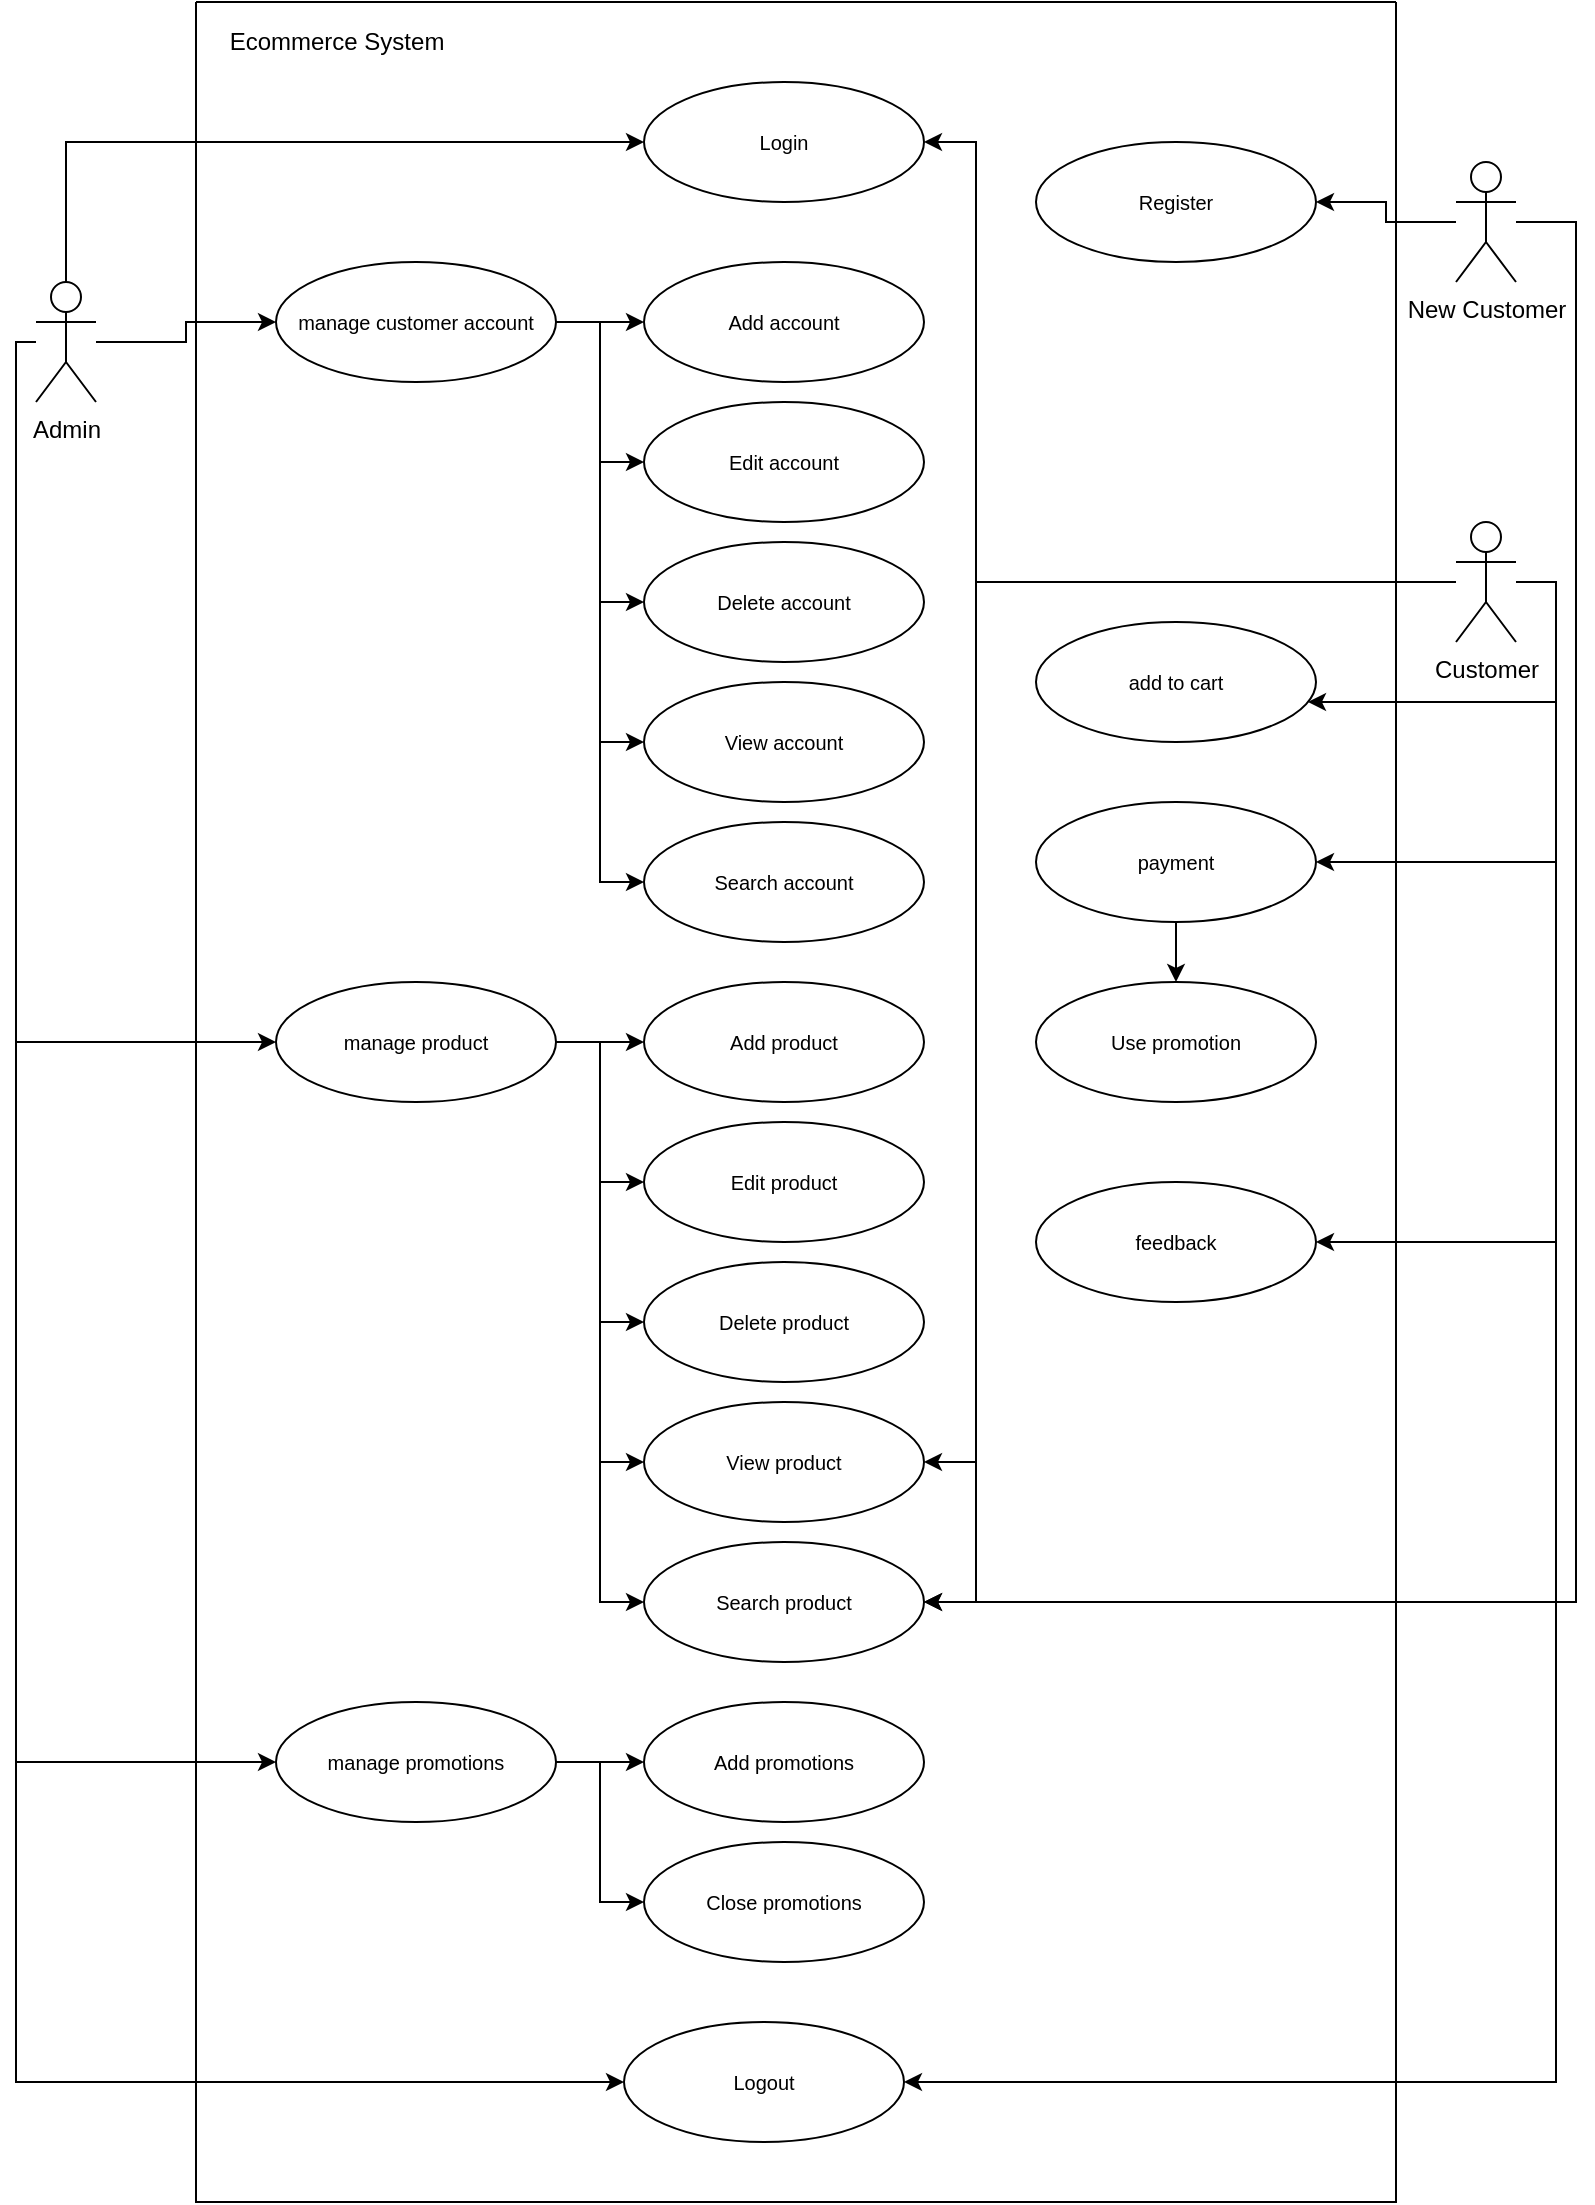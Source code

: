 <mxfile version="16.6.3" type="github">
  <diagram id="mk9DSF-6YiBiQLJr0Zbb" name="Page-1">
    <mxGraphModel dx="868" dy="450" grid="1" gridSize="10" guides="1" tooltips="1" connect="1" arrows="1" fold="1" page="1" pageScale="1" pageWidth="827" pageHeight="1169" math="0" shadow="0">
      <root>
        <mxCell id="0" />
        <mxCell id="1" parent="0" />
        <mxCell id="ATYJPNuXqiUJIcO5t8x_-5" style="edgeStyle=orthogonalEdgeStyle;rounded=0;orthogonalLoop=1;jettySize=auto;html=1;entryX=0;entryY=0.5;entryDx=0;entryDy=0;" parent="1" source="ATYJPNuXqiUJIcO5t8x_-1" target="ATYJPNuXqiUJIcO5t8x_-4" edge="1">
          <mxGeometry relative="1" as="geometry" />
        </mxCell>
        <mxCell id="ATYJPNuXqiUJIcO5t8x_-28" style="edgeStyle=orthogonalEdgeStyle;rounded=0;orthogonalLoop=1;jettySize=auto;html=1;exitX=0.5;exitY=0;exitDx=0;exitDy=0;exitPerimeter=0;entryX=0;entryY=0.5;entryDx=0;entryDy=0;fontSize=10;" parent="1" source="ATYJPNuXqiUJIcO5t8x_-1" target="ATYJPNuXqiUJIcO5t8x_-25" edge="1">
          <mxGeometry relative="1" as="geometry" />
        </mxCell>
        <mxCell id="ATYJPNuXqiUJIcO5t8x_-31" style="edgeStyle=orthogonalEdgeStyle;rounded=0;orthogonalLoop=1;jettySize=auto;html=1;entryX=0;entryY=0.5;entryDx=0;entryDy=0;fontSize=10;" parent="1" source="ATYJPNuXqiUJIcO5t8x_-1" target="ATYJPNuXqiUJIcO5t8x_-29" edge="1">
          <mxGeometry relative="1" as="geometry">
            <Array as="points">
              <mxPoint x="40" y="190" />
              <mxPoint x="40" y="540" />
            </Array>
          </mxGeometry>
        </mxCell>
        <mxCell id="ATYJPNuXqiUJIcO5t8x_-43" style="edgeStyle=orthogonalEdgeStyle;rounded=0;orthogonalLoop=1;jettySize=auto;html=1;entryX=0;entryY=0.5;entryDx=0;entryDy=0;fontSize=10;" parent="1" source="ATYJPNuXqiUJIcO5t8x_-1" target="ATYJPNuXqiUJIcO5t8x_-42" edge="1">
          <mxGeometry relative="1" as="geometry">
            <Array as="points">
              <mxPoint x="40" y="190" />
              <mxPoint x="40" y="1060" />
            </Array>
          </mxGeometry>
        </mxCell>
        <mxCell id="ATYJPNuXqiUJIcO5t8x_-1" value="Admin" style="shape=umlActor;verticalLabelPosition=bottom;verticalAlign=top;html=1;outlineConnect=0;" parent="1" vertex="1">
          <mxGeometry x="50" y="160" width="30" height="60" as="geometry" />
        </mxCell>
        <mxCell id="ATYJPNuXqiUJIcO5t8x_-6" value="" style="swimlane;startSize=0;" parent="1" vertex="1">
          <mxGeometry x="130" y="20" width="600" height="1100" as="geometry" />
        </mxCell>
        <mxCell id="ATYJPNuXqiUJIcO5t8x_-7" value="Ecommerce System" style="text;html=1;align=center;verticalAlign=middle;resizable=0;points=[];autosize=1;strokeColor=none;fillColor=none;" parent="ATYJPNuXqiUJIcO5t8x_-6" vertex="1">
          <mxGeometry x="10" y="10" width="120" height="20" as="geometry" />
        </mxCell>
        <mxCell id="ATYJPNuXqiUJIcO5t8x_-8" value="&lt;font style=&quot;font-size: 10px&quot;&gt;Edit account&lt;/font&gt;" style="ellipse;whiteSpace=wrap;html=1;fontSize=10;" parent="ATYJPNuXqiUJIcO5t8x_-6" vertex="1">
          <mxGeometry x="224" y="200" width="140" height="60" as="geometry" />
        </mxCell>
        <mxCell id="ATYJPNuXqiUJIcO5t8x_-14" value="&lt;font style=&quot;font-size: 10px&quot;&gt;Delete account&lt;/font&gt;" style="ellipse;whiteSpace=wrap;html=1;fontSize=10;" parent="ATYJPNuXqiUJIcO5t8x_-6" vertex="1">
          <mxGeometry x="224" y="270" width="140" height="60" as="geometry" />
        </mxCell>
        <mxCell id="ATYJPNuXqiUJIcO5t8x_-16" value="&lt;font style=&quot;font-size: 10px&quot;&gt;Add account&lt;/font&gt;" style="ellipse;whiteSpace=wrap;html=1;fontSize=10;" parent="ATYJPNuXqiUJIcO5t8x_-6" vertex="1">
          <mxGeometry x="224" y="130" width="140" height="60" as="geometry" />
        </mxCell>
        <mxCell id="ATYJPNuXqiUJIcO5t8x_-19" style="edgeStyle=orthogonalEdgeStyle;rounded=0;orthogonalLoop=1;jettySize=auto;html=1;exitX=1;exitY=0.5;exitDx=0;exitDy=0;entryX=0;entryY=0.5;entryDx=0;entryDy=0;fontSize=10;" parent="ATYJPNuXqiUJIcO5t8x_-6" source="ATYJPNuXqiUJIcO5t8x_-4" target="ATYJPNuXqiUJIcO5t8x_-18" edge="1">
          <mxGeometry relative="1" as="geometry" />
        </mxCell>
        <mxCell id="ATYJPNuXqiUJIcO5t8x_-21" style="edgeStyle=orthogonalEdgeStyle;rounded=0;orthogonalLoop=1;jettySize=auto;html=1;exitX=1;exitY=0.5;exitDx=0;exitDy=0;entryX=0;entryY=0.5;entryDx=0;entryDy=0;fontSize=10;" parent="ATYJPNuXqiUJIcO5t8x_-6" source="ATYJPNuXqiUJIcO5t8x_-4" target="ATYJPNuXqiUJIcO5t8x_-20" edge="1">
          <mxGeometry relative="1" as="geometry" />
        </mxCell>
        <mxCell id="ATYJPNuXqiUJIcO5t8x_-22" style="edgeStyle=orthogonalEdgeStyle;rounded=0;orthogonalLoop=1;jettySize=auto;html=1;exitX=1;exitY=0.5;exitDx=0;exitDy=0;entryX=0;entryY=0.5;entryDx=0;entryDy=0;fontSize=10;" parent="ATYJPNuXqiUJIcO5t8x_-6" source="ATYJPNuXqiUJIcO5t8x_-4" target="ATYJPNuXqiUJIcO5t8x_-8" edge="1">
          <mxGeometry relative="1" as="geometry" />
        </mxCell>
        <mxCell id="ATYJPNuXqiUJIcO5t8x_-24" style="edgeStyle=orthogonalEdgeStyle;rounded=0;orthogonalLoop=1;jettySize=auto;html=1;exitX=1;exitY=0.5;exitDx=0;exitDy=0;entryX=0;entryY=0.5;entryDx=0;entryDy=0;fontSize=10;" parent="ATYJPNuXqiUJIcO5t8x_-6" source="ATYJPNuXqiUJIcO5t8x_-4" target="ATYJPNuXqiUJIcO5t8x_-14" edge="1">
          <mxGeometry relative="1" as="geometry" />
        </mxCell>
        <mxCell id="ATYJPNuXqiUJIcO5t8x_-4" value="&lt;font style=&quot;font-size: 10px&quot;&gt;manage customer account&lt;/font&gt;" style="ellipse;whiteSpace=wrap;html=1;fontSize=10;" parent="ATYJPNuXqiUJIcO5t8x_-6" vertex="1">
          <mxGeometry x="40" y="130" width="140" height="60" as="geometry" />
        </mxCell>
        <mxCell id="ATYJPNuXqiUJIcO5t8x_-17" style="edgeStyle=orthogonalEdgeStyle;rounded=0;orthogonalLoop=1;jettySize=auto;html=1;exitX=1;exitY=0.5;exitDx=0;exitDy=0;entryX=0;entryY=0.5;entryDx=0;entryDy=0;fontSize=10;" parent="ATYJPNuXqiUJIcO5t8x_-6" source="ATYJPNuXqiUJIcO5t8x_-4" target="ATYJPNuXqiUJIcO5t8x_-16" edge="1">
          <mxGeometry relative="1" as="geometry" />
        </mxCell>
        <mxCell id="ATYJPNuXqiUJIcO5t8x_-18" value="&lt;font style=&quot;font-size: 10px&quot;&gt;View account&lt;/font&gt;" style="ellipse;whiteSpace=wrap;html=1;fontSize=10;" parent="ATYJPNuXqiUJIcO5t8x_-6" vertex="1">
          <mxGeometry x="224" y="340" width="140" height="60" as="geometry" />
        </mxCell>
        <mxCell id="ATYJPNuXqiUJIcO5t8x_-20" value="&lt;font style=&quot;font-size: 10px&quot;&gt;Search account&lt;/font&gt;" style="ellipse;whiteSpace=wrap;html=1;fontSize=10;" parent="ATYJPNuXqiUJIcO5t8x_-6" vertex="1">
          <mxGeometry x="224" y="410" width="140" height="60" as="geometry" />
        </mxCell>
        <mxCell id="ATYJPNuXqiUJIcO5t8x_-25" value="Login" style="ellipse;whiteSpace=wrap;html=1;fontSize=10;" parent="ATYJPNuXqiUJIcO5t8x_-6" vertex="1">
          <mxGeometry x="224" y="40" width="140" height="60" as="geometry" />
        </mxCell>
        <mxCell id="ATYJPNuXqiUJIcO5t8x_-37" style="edgeStyle=orthogonalEdgeStyle;rounded=0;orthogonalLoop=1;jettySize=auto;html=1;exitX=1;exitY=0.5;exitDx=0;exitDy=0;entryX=0;entryY=0.5;entryDx=0;entryDy=0;fontSize=10;" parent="ATYJPNuXqiUJIcO5t8x_-6" source="ATYJPNuXqiUJIcO5t8x_-29" target="ATYJPNuXqiUJIcO5t8x_-34" edge="1">
          <mxGeometry relative="1" as="geometry" />
        </mxCell>
        <mxCell id="ATYJPNuXqiUJIcO5t8x_-38" style="edgeStyle=orthogonalEdgeStyle;rounded=0;orthogonalLoop=1;jettySize=auto;html=1;exitX=1;exitY=0.5;exitDx=0;exitDy=0;entryX=0;entryY=0.5;entryDx=0;entryDy=0;fontSize=10;" parent="ATYJPNuXqiUJIcO5t8x_-6" source="ATYJPNuXqiUJIcO5t8x_-29" target="ATYJPNuXqiUJIcO5t8x_-32" edge="1">
          <mxGeometry relative="1" as="geometry">
            <Array as="points">
              <mxPoint x="202" y="520" />
              <mxPoint x="202" y="590" />
            </Array>
          </mxGeometry>
        </mxCell>
        <mxCell id="ATYJPNuXqiUJIcO5t8x_-39" style="edgeStyle=orthogonalEdgeStyle;rounded=0;orthogonalLoop=1;jettySize=auto;html=1;exitX=1;exitY=0.5;exitDx=0;exitDy=0;entryX=0;entryY=0.5;entryDx=0;entryDy=0;fontSize=10;" parent="ATYJPNuXqiUJIcO5t8x_-6" source="ATYJPNuXqiUJIcO5t8x_-29" target="ATYJPNuXqiUJIcO5t8x_-33" edge="1">
          <mxGeometry relative="1" as="geometry" />
        </mxCell>
        <mxCell id="ATYJPNuXqiUJIcO5t8x_-40" style="edgeStyle=orthogonalEdgeStyle;rounded=0;orthogonalLoop=1;jettySize=auto;html=1;exitX=1;exitY=0.5;exitDx=0;exitDy=0;entryX=0;entryY=0.5;entryDx=0;entryDy=0;fontSize=10;" parent="ATYJPNuXqiUJIcO5t8x_-6" source="ATYJPNuXqiUJIcO5t8x_-29" target="ATYJPNuXqiUJIcO5t8x_-35" edge="1">
          <mxGeometry relative="1" as="geometry" />
        </mxCell>
        <mxCell id="ATYJPNuXqiUJIcO5t8x_-41" style="edgeStyle=orthogonalEdgeStyle;rounded=0;orthogonalLoop=1;jettySize=auto;html=1;exitX=1;exitY=0.5;exitDx=0;exitDy=0;entryX=0;entryY=0.5;entryDx=0;entryDy=0;fontSize=10;" parent="ATYJPNuXqiUJIcO5t8x_-6" source="ATYJPNuXqiUJIcO5t8x_-29" target="ATYJPNuXqiUJIcO5t8x_-36" edge="1">
          <mxGeometry relative="1" as="geometry" />
        </mxCell>
        <mxCell id="ATYJPNuXqiUJIcO5t8x_-29" value="&lt;font style=&quot;font-size: 10px&quot;&gt;manage product&lt;/font&gt;" style="ellipse;whiteSpace=wrap;html=1;fontSize=10;" parent="ATYJPNuXqiUJIcO5t8x_-6" vertex="1">
          <mxGeometry x="40" y="490" width="140" height="60" as="geometry" />
        </mxCell>
        <mxCell id="ATYJPNuXqiUJIcO5t8x_-32" value="&lt;font style=&quot;font-size: 10px&quot;&gt;Edit product&lt;/font&gt;" style="ellipse;whiteSpace=wrap;html=1;fontSize=10;" parent="ATYJPNuXqiUJIcO5t8x_-6" vertex="1">
          <mxGeometry x="224" y="560" width="140" height="60" as="geometry" />
        </mxCell>
        <mxCell id="ATYJPNuXqiUJIcO5t8x_-33" value="&lt;font style=&quot;font-size: 10px&quot;&gt;Delete product&lt;/font&gt;" style="ellipse;whiteSpace=wrap;html=1;fontSize=10;" parent="ATYJPNuXqiUJIcO5t8x_-6" vertex="1">
          <mxGeometry x="224" y="630" width="140" height="60" as="geometry" />
        </mxCell>
        <mxCell id="ATYJPNuXqiUJIcO5t8x_-34" value="&lt;font style=&quot;font-size: 10px&quot;&gt;Add product&lt;/font&gt;" style="ellipse;whiteSpace=wrap;html=1;fontSize=10;" parent="ATYJPNuXqiUJIcO5t8x_-6" vertex="1">
          <mxGeometry x="224" y="490" width="140" height="60" as="geometry" />
        </mxCell>
        <mxCell id="ATYJPNuXqiUJIcO5t8x_-35" value="&lt;font style=&quot;font-size: 10px&quot;&gt;View product&lt;/font&gt;" style="ellipse;whiteSpace=wrap;html=1;fontSize=10;" parent="ATYJPNuXqiUJIcO5t8x_-6" vertex="1">
          <mxGeometry x="224" y="700" width="140" height="60" as="geometry" />
        </mxCell>
        <mxCell id="ATYJPNuXqiUJIcO5t8x_-36" value="&lt;font style=&quot;font-size: 10px&quot;&gt;Search product&lt;/font&gt;" style="ellipse;whiteSpace=wrap;html=1;fontSize=10;" parent="ATYJPNuXqiUJIcO5t8x_-6" vertex="1">
          <mxGeometry x="224" y="770" width="140" height="60" as="geometry" />
        </mxCell>
        <mxCell id="ATYJPNuXqiUJIcO5t8x_-42" value="&lt;font style=&quot;font-size: 10px&quot;&gt;Logout&lt;/font&gt;" style="ellipse;whiteSpace=wrap;html=1;fontSize=10;" parent="ATYJPNuXqiUJIcO5t8x_-6" vertex="1">
          <mxGeometry x="214" y="1010" width="140" height="60" as="geometry" />
        </mxCell>
        <mxCell id="ATYJPNuXqiUJIcO5t8x_-48" value="Register" style="ellipse;whiteSpace=wrap;html=1;fontSize=10;" parent="ATYJPNuXqiUJIcO5t8x_-6" vertex="1">
          <mxGeometry x="420" y="70" width="140" height="60" as="geometry" />
        </mxCell>
        <mxCell id="ATYJPNuXqiUJIcO5t8x_-54" value="add to cart" style="ellipse;whiteSpace=wrap;html=1;fontSize=10;" parent="ATYJPNuXqiUJIcO5t8x_-6" vertex="1">
          <mxGeometry x="420" y="310" width="140" height="60" as="geometry" />
        </mxCell>
        <mxCell id="klOGCENYDUgb53UrChQX-3" value="" style="edgeStyle=orthogonalEdgeStyle;rounded=0;orthogonalLoop=1;jettySize=auto;html=1;" edge="1" parent="ATYJPNuXqiUJIcO5t8x_-6" source="ATYJPNuXqiUJIcO5t8x_-55" target="J_povHXnFCtO7dY4e5OE-6">
          <mxGeometry relative="1" as="geometry" />
        </mxCell>
        <mxCell id="ATYJPNuXqiUJIcO5t8x_-55" value="payment" style="ellipse;whiteSpace=wrap;html=1;fontSize=10;" parent="ATYJPNuXqiUJIcO5t8x_-6" vertex="1">
          <mxGeometry x="420" y="400" width="140" height="60" as="geometry" />
        </mxCell>
        <mxCell id="J_povHXnFCtO7dY4e5OE-1" value="feedback" style="ellipse;whiteSpace=wrap;html=1;fontSize=10;" parent="ATYJPNuXqiUJIcO5t8x_-6" vertex="1">
          <mxGeometry x="420" y="590" width="140" height="60" as="geometry" />
        </mxCell>
        <mxCell id="J_povHXnFCtO7dY4e5OE-4" value="&lt;font style=&quot;font-size: 10px&quot;&gt;manage promotions&lt;/font&gt;" style="ellipse;whiteSpace=wrap;html=1;fontSize=10;" parent="ATYJPNuXqiUJIcO5t8x_-6" vertex="1">
          <mxGeometry x="40" y="850" width="140" height="60" as="geometry" />
        </mxCell>
        <mxCell id="J_povHXnFCtO7dY4e5OE-5" value="&lt;font style=&quot;font-size: 10px&quot;&gt;Add promotions&lt;/font&gt;" style="ellipse;whiteSpace=wrap;html=1;fontSize=10;" parent="ATYJPNuXqiUJIcO5t8x_-6" vertex="1">
          <mxGeometry x="224" y="850" width="140" height="60" as="geometry" />
        </mxCell>
        <mxCell id="J_povHXnFCtO7dY4e5OE-6" value="Use promotion" style="ellipse;whiteSpace=wrap;html=1;fontSize=10;" parent="ATYJPNuXqiUJIcO5t8x_-6" vertex="1">
          <mxGeometry x="420" y="490" width="140" height="60" as="geometry" />
        </mxCell>
        <mxCell id="J_povHXnFCtO7dY4e5OE-10" style="edgeStyle=orthogonalEdgeStyle;rounded=0;orthogonalLoop=1;jettySize=auto;html=1;exitX=1;exitY=0.5;exitDx=0;exitDy=0;entryX=0;entryY=0.5;entryDx=0;entryDy=0;fontSize=10;" parent="ATYJPNuXqiUJIcO5t8x_-6" source="J_povHXnFCtO7dY4e5OE-4" target="J_povHXnFCtO7dY4e5OE-5" edge="1">
          <mxGeometry relative="1" as="geometry">
            <mxPoint x="190" y="530" as="sourcePoint" />
            <mxPoint x="234" y="530" as="targetPoint" />
          </mxGeometry>
        </mxCell>
        <mxCell id="klOGCENYDUgb53UrChQX-1" value="&lt;font style=&quot;font-size: 10px&quot;&gt;Close promotions&lt;/font&gt;" style="ellipse;whiteSpace=wrap;html=1;fontSize=10;" vertex="1" parent="ATYJPNuXqiUJIcO5t8x_-6">
          <mxGeometry x="224" y="920" width="140" height="60" as="geometry" />
        </mxCell>
        <mxCell id="klOGCENYDUgb53UrChQX-2" style="edgeStyle=orthogonalEdgeStyle;rounded=0;orthogonalLoop=1;jettySize=auto;html=1;exitX=1;exitY=0.5;exitDx=0;exitDy=0;entryX=0;entryY=0.5;entryDx=0;entryDy=0;fontSize=10;" edge="1" parent="ATYJPNuXqiUJIcO5t8x_-6">
          <mxGeometry relative="1" as="geometry">
            <Array as="points">
              <mxPoint x="202" y="880" />
              <mxPoint x="202" y="950" />
            </Array>
            <mxPoint x="180" y="880" as="sourcePoint" />
            <mxPoint x="224" y="950" as="targetPoint" />
          </mxGeometry>
        </mxCell>
        <mxCell id="ATYJPNuXqiUJIcO5t8x_-49" style="edgeStyle=orthogonalEdgeStyle;rounded=0;orthogonalLoop=1;jettySize=auto;html=1;entryX=1;entryY=0.5;entryDx=0;entryDy=0;fontSize=10;" parent="1" source="ATYJPNuXqiUJIcO5t8x_-44" target="ATYJPNuXqiUJIcO5t8x_-48" edge="1">
          <mxGeometry relative="1" as="geometry" />
        </mxCell>
        <mxCell id="ATYJPNuXqiUJIcO5t8x_-60" style="edgeStyle=orthogonalEdgeStyle;rounded=0;orthogonalLoop=1;jettySize=auto;html=1;entryX=1;entryY=0.5;entryDx=0;entryDy=0;fontSize=10;" parent="1" source="ATYJPNuXqiUJIcO5t8x_-44" target="ATYJPNuXqiUJIcO5t8x_-36" edge="1">
          <mxGeometry relative="1" as="geometry">
            <Array as="points">
              <mxPoint x="820" y="130" />
              <mxPoint x="820" y="820" />
            </Array>
          </mxGeometry>
        </mxCell>
        <mxCell id="ATYJPNuXqiUJIcO5t8x_-44" value="New Customer" style="shape=umlActor;verticalLabelPosition=bottom;verticalAlign=top;html=1;outlineConnect=0;" parent="1" vertex="1">
          <mxGeometry x="760" y="100" width="30" height="60" as="geometry" />
        </mxCell>
        <mxCell id="ATYJPNuXqiUJIcO5t8x_-52" style="edgeStyle=orthogonalEdgeStyle;rounded=0;orthogonalLoop=1;jettySize=auto;html=1;entryX=1;entryY=0.5;entryDx=0;entryDy=0;fontSize=10;" parent="1" source="ATYJPNuXqiUJIcO5t8x_-46" target="ATYJPNuXqiUJIcO5t8x_-36" edge="1">
          <mxGeometry relative="1" as="geometry">
            <Array as="points">
              <mxPoint x="520" y="310" />
              <mxPoint x="520" y="820" />
            </Array>
          </mxGeometry>
        </mxCell>
        <mxCell id="ATYJPNuXqiUJIcO5t8x_-53" style="edgeStyle=orthogonalEdgeStyle;rounded=0;orthogonalLoop=1;jettySize=auto;html=1;entryX=1;entryY=0.5;entryDx=0;entryDy=0;fontSize=10;" parent="1" source="ATYJPNuXqiUJIcO5t8x_-46" target="ATYJPNuXqiUJIcO5t8x_-25" edge="1">
          <mxGeometry relative="1" as="geometry">
            <Array as="points">
              <mxPoint x="520" y="310" />
              <mxPoint x="520" y="90" />
            </Array>
          </mxGeometry>
        </mxCell>
        <mxCell id="ATYJPNuXqiUJIcO5t8x_-56" style="edgeStyle=orthogonalEdgeStyle;rounded=0;orthogonalLoop=1;jettySize=auto;html=1;fontSize=10;" parent="1" source="ATYJPNuXqiUJIcO5t8x_-46" target="ATYJPNuXqiUJIcO5t8x_-54" edge="1">
          <mxGeometry relative="1" as="geometry">
            <Array as="points">
              <mxPoint x="810" y="310" />
              <mxPoint x="810" y="370" />
            </Array>
          </mxGeometry>
        </mxCell>
        <mxCell id="ATYJPNuXqiUJIcO5t8x_-57" style="edgeStyle=orthogonalEdgeStyle;rounded=0;orthogonalLoop=1;jettySize=auto;html=1;entryX=1;entryY=0.5;entryDx=0;entryDy=0;fontSize=10;" parent="1" source="ATYJPNuXqiUJIcO5t8x_-46" target="ATYJPNuXqiUJIcO5t8x_-55" edge="1">
          <mxGeometry relative="1" as="geometry">
            <Array as="points">
              <mxPoint x="810" y="310" />
              <mxPoint x="810" y="450" />
            </Array>
          </mxGeometry>
        </mxCell>
        <mxCell id="ATYJPNuXqiUJIcO5t8x_-58" style="edgeStyle=orthogonalEdgeStyle;rounded=0;orthogonalLoop=1;jettySize=auto;html=1;entryX=1;entryY=0.5;entryDx=0;entryDy=0;fontSize=10;" parent="1" source="ATYJPNuXqiUJIcO5t8x_-46" target="ATYJPNuXqiUJIcO5t8x_-42" edge="1">
          <mxGeometry relative="1" as="geometry">
            <Array as="points">
              <mxPoint x="810" y="310" />
              <mxPoint x="810" y="1060" />
            </Array>
          </mxGeometry>
        </mxCell>
        <mxCell id="ATYJPNuXqiUJIcO5t8x_-46" value="Customer" style="shape=umlActor;verticalLabelPosition=bottom;verticalAlign=top;html=1;outlineConnect=0;" parent="1" vertex="1">
          <mxGeometry x="760" y="280" width="30" height="60" as="geometry" />
        </mxCell>
        <mxCell id="J_povHXnFCtO7dY4e5OE-8" style="edgeStyle=orthogonalEdgeStyle;rounded=0;orthogonalLoop=1;jettySize=auto;html=1;fontSize=10;entryX=0;entryY=0.5;entryDx=0;entryDy=0;" parent="1" target="J_povHXnFCtO7dY4e5OE-4" edge="1">
          <mxGeometry relative="1" as="geometry">
            <Array as="points">
              <mxPoint x="40" y="190" />
              <mxPoint x="40" y="900" />
            </Array>
            <mxPoint x="50" y="190" as="sourcePoint" />
            <mxPoint x="150" y="900" as="targetPoint" />
          </mxGeometry>
        </mxCell>
        <mxCell id="J_povHXnFCtO7dY4e5OE-15" style="edgeStyle=orthogonalEdgeStyle;rounded=0;orthogonalLoop=1;jettySize=auto;html=1;entryX=1;entryY=0.5;entryDx=0;entryDy=0;fontSize=10;" parent="1" edge="1" target="J_povHXnFCtO7dY4e5OE-1">
          <mxGeometry relative="1" as="geometry">
            <Array as="points">
              <mxPoint x="810" y="310" />
              <mxPoint x="810" y="640" />
            </Array>
            <mxPoint x="790" y="310" as="sourcePoint" />
            <mxPoint x="690" y="540" as="targetPoint" />
          </mxGeometry>
        </mxCell>
        <mxCell id="J_povHXnFCtO7dY4e5OE-19" style="edgeStyle=orthogonalEdgeStyle;rounded=0;orthogonalLoop=1;jettySize=auto;html=1;fontSize=10;" parent="1" edge="1">
          <mxGeometry relative="1" as="geometry">
            <Array as="points">
              <mxPoint x="520" y="310" />
              <mxPoint x="520" y="750" />
              <mxPoint x="494" y="750" />
            </Array>
            <mxPoint x="760" y="310" as="sourcePoint" />
            <mxPoint x="494" y="750" as="targetPoint" />
          </mxGeometry>
        </mxCell>
      </root>
    </mxGraphModel>
  </diagram>
</mxfile>
